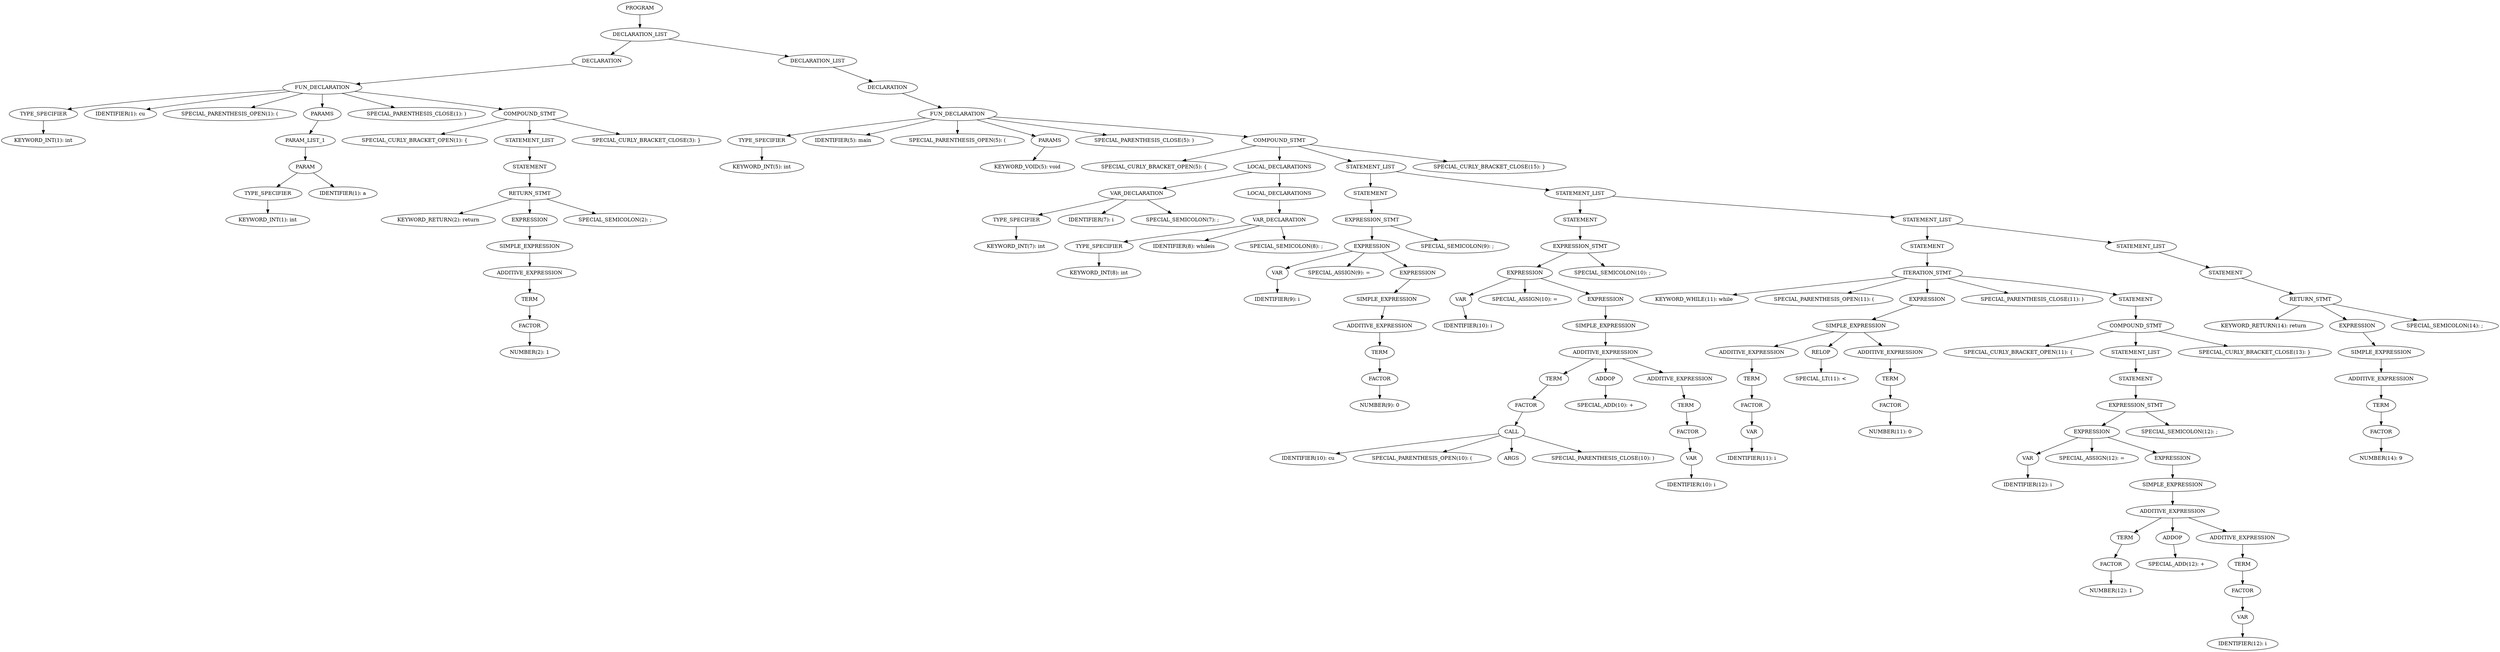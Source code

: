 digraph {
	109098485378 [label="PROGRAM"];
	109098485384 [label="DECLARATION_LIST"];
	109098485390 [label="DECLARATION"];
	109098485417 [label="FUN_DECLARATION"];
	109098485426 [label="TYPE_SPECIFIER"];
	109098485432 [label="KEYWORD_INT(1): int"];
	109098485432 [label="KEYWORD_INT(1): int"];
	109098485426 [label="TYPE_SPECIFIER"];
	109098485375 [label="IDENTIFIER(1): cu"];
	109098485375 [label="IDENTIFIER(1): cu"];
	109098485435 [label="SPECIAL_PARENTHESIS_OPEN(1): ("];
	109098485435 [label="SPECIAL_PARENTHESIS_OPEN(1): ("];
	109098485444 [label="PARAMS"];
	109098485453 [label="PARAM_LIST_1"];
	109098485459 [label="PARAM"];
	109098485465 [label="TYPE_SPECIFIER"];
	109098485471 [label="KEYWORD_INT(1): int"];
	109098485471 [label="KEYWORD_INT(1): int"];
	109098485465 [label="TYPE_SPECIFIER"];
	109098485474 [label="IDENTIFIER(1): a"];
	109098485474 [label="IDENTIFIER(1): a"];
	109098485459 [label="PARAM"];
	109098485453 [label="PARAM_LIST_1"];
	109098485444 [label="PARAMS"];
	109098485480 [label="SPECIAL_PARENTHESIS_CLOSE(1): )"];
	109098485480 [label="SPECIAL_PARENTHESIS_CLOSE(1): )"];
	109098485486 [label="COMPOUND_STMT"];
	109098485495 [label="SPECIAL_CURLY_BRACKET_OPEN(1): {"];
	109098485495 [label="SPECIAL_CURLY_BRACKET_OPEN(1): {"];
	109098485498 [label="STATEMENT_LIST"];
	109098478583 [label="STATEMENT"];
	109098485402 [label="RETURN_STMT"];
	109098485408 [label="KEYWORD_RETURN(2): return"];
	109098485408 [label="KEYWORD_RETURN(2): return"];
	109098485414 [label="EXPRESSION"];
	109098485411 [label="SIMPLE_EXPRESSION"];
	109098486279 [label="ADDITIVE_EXPRESSION"];
	109098486285 [label="TERM"];
	109098486291 [label="FACTOR"];
	109098486297 [label="NUMBER(2): 1"];
	109098486297 [label="NUMBER(2): 1"];
	109098486291 [label="FACTOR"];
	109098486285 [label="TERM"];
	109098486279 [label="ADDITIVE_EXPRESSION"];
	109098485411 [label="SIMPLE_EXPRESSION"];
	109098485414 [label="EXPRESSION"];
	109098486300 [label="SPECIAL_SEMICOLON(2): ;"];
	109098486300 [label="SPECIAL_SEMICOLON(2): ;"];
	109098485402 [label="RETURN_STMT"];
	109098478583 [label="STATEMENT"];
	109098485498 [label="STATEMENT_LIST"];
	109098486306 [label="SPECIAL_CURLY_BRACKET_CLOSE(3): }"];
	109098486306 [label="SPECIAL_CURLY_BRACKET_CLOSE(3): }"];
	109098485486 [label="COMPOUND_STMT"];
	109098485417 [label="FUN_DECLARATION"];
	109098485390 [label="DECLARATION"];
	109098486312 [label="DECLARATION_LIST"];
	109098486321 [label="DECLARATION"];
	109098486348 [label="FUN_DECLARATION"];
	109098486357 [label="TYPE_SPECIFIER"];
	109098486363 [label="KEYWORD_INT(5): int"];
	109098486363 [label="KEYWORD_INT(5): int"];
	109098486357 [label="TYPE_SPECIFIER"];
	109098486366 [label="IDENTIFIER(5): main"];
	109098486366 [label="IDENTIFIER(5): main"];
	109098486372 [label="SPECIAL_PARENTHESIS_OPEN(5): ("];
	109098486372 [label="SPECIAL_PARENTHESIS_OPEN(5): ("];
	109098486378 [label="PARAMS"];
	109098486408 [label="KEYWORD_VOID(5): void"];
	109098486408 [label="KEYWORD_VOID(5): void"];
	109098486378 [label="PARAMS"];
	109098486414 [label="SPECIAL_PARENTHESIS_CLOSE(5): )"];
	109098486414 [label="SPECIAL_PARENTHESIS_CLOSE(5): )"];
	109098486420 [label="COMPOUND_STMT"];
	109098486429 [label="SPECIAL_CURLY_BRACKET_OPEN(5): {"];
	109098486429 [label="SPECIAL_CURLY_BRACKET_OPEN(5): {"];
	109098486432 [label="LOCAL_DECLARATIONS"];
	109098486441 [label="VAR_DECLARATION"];
	109098486447 [label="TYPE_SPECIFIER"];
	109098486453 [label="KEYWORD_INT(7): int"];
	109098486453 [label="KEYWORD_INT(7): int"];
	109098486447 [label="TYPE_SPECIFIER"];
	109098486456 [label="IDENTIFIER(7): i"];
	109098486456 [label="IDENTIFIER(7): i"];
	109098486462 [label="SPECIAL_SEMICOLON(7): ;"];
	109098486462 [label="SPECIAL_SEMICOLON(7): ;"];
	109098486441 [label="VAR_DECLARATION"];
	109098486468 [label="LOCAL_DECLARATIONS"];
	109098486477 [label="VAR_DECLARATION"];
	109098486483 [label="TYPE_SPECIFIER"];
	109098486489 [label="KEYWORD_INT(8): int"];
	109098486489 [label="KEYWORD_INT(8): int"];
	109098486483 [label="TYPE_SPECIFIER"];
	109098486492 [label="IDENTIFIER(8): whileis"];
	109098486492 [label="IDENTIFIER(8): whileis"];
	109098486498 [label="SPECIAL_SEMICOLON(8): ;"];
	109098486498 [label="SPECIAL_SEMICOLON(8): ;"];
	109098486477 [label="VAR_DECLARATION"];
	109098486468 [label="LOCAL_DECLARATIONS"];
	109098486432 [label="LOCAL_DECLARATIONS"];
	109098486504 [label="STATEMENT_LIST"];
	109098486513 [label="STATEMENT"];
	109098486519 [label="EXPRESSION_STMT"];
	109098486525 [label="EXPRESSION"];
	109098488327 [label="VAR"];
	109098488333 [label="IDENTIFIER(9): i"];
	109098488333 [label="IDENTIFIER(9): i"];
	109098488327 [label="VAR"];
	109098488336 [label="SPECIAL_ASSIGN(9): ="];
	109098488336 [label="SPECIAL_ASSIGN(9): ="];
	109098488342 [label="EXPRESSION"];
	109098488351 [label="SIMPLE_EXPRESSION"];
	109098488357 [label="ADDITIVE_EXPRESSION"];
	109098488363 [label="TERM"];
	109098488369 [label="FACTOR"];
	109098488375 [label="NUMBER(9): 0"];
	109098488375 [label="NUMBER(9): 0"];
	109098488369 [label="FACTOR"];
	109098488363 [label="TERM"];
	109098488357 [label="ADDITIVE_EXPRESSION"];
	109098488351 [label="SIMPLE_EXPRESSION"];
	109098488342 [label="EXPRESSION"];
	109098486525 [label="EXPRESSION"];
	109098488378 [label="SPECIAL_SEMICOLON(9): ;"];
	109098488378 [label="SPECIAL_SEMICOLON(9): ;"];
	109098486519 [label="EXPRESSION_STMT"];
	109098486513 [label="STATEMENT"];
	109098488384 [label="STATEMENT_LIST"];
	109098488393 [label="STATEMENT"];
	109098488399 [label="EXPRESSION_STMT"];
	109098488405 [label="EXPRESSION"];
	109098488411 [label="VAR"];
	109098488417 [label="IDENTIFIER(10): i"];
	109098488417 [label="IDENTIFIER(10): i"];
	109098488411 [label="VAR"];
	109098488420 [label="SPECIAL_ASSIGN(10): ="];
	109098488420 [label="SPECIAL_ASSIGN(10): ="];
	109098488426 [label="EXPRESSION"];
	109098488444 [label="SIMPLE_EXPRESSION"];
	109098488453 [label="ADDITIVE_EXPRESSION"];
	109098488459 [label="TERM"];
	109098488465 [label="FACTOR"];
	109098488471 [label="CALL"];
	109098488477 [label="IDENTIFIER(10): cu"];
	109098488477 [label="IDENTIFIER(10): cu"];
	109098488480 [label="SPECIAL_PARENTHESIS_OPEN(10): ("];
	109098488480 [label="SPECIAL_PARENTHESIS_OPEN(10): ("];
	109098488486 [label="ARGS"];
	109098488486 [label="ARGS"];
	109098488495 [label="SPECIAL_PARENTHESIS_CLOSE(10): )"];
	109098488495 [label="SPECIAL_PARENTHESIS_CLOSE(10): )"];
	109098488471 [label="CALL"];
	109098488465 [label="FACTOR"];
	109098488459 [label="TERM"];
	109098488498 [label="ADDOP"];
	109098488507 [label="SPECIAL_ADD(10): +"];
	109098488507 [label="SPECIAL_ADD(10): +"];
	109098488498 [label="ADDOP"];
	109098488510 [label="ADDITIVE_EXPRESSION"];
	109098488519 [label="TERM"];
	109098488525 [label="FACTOR"];
	109098488540 [label="VAR"];
	109098488549 [label="IDENTIFIER(10): i"];
	109098488549 [label="IDENTIFIER(10): i"];
	109098488540 [label="VAR"];
	109098488525 [label="FACTOR"];
	109098488519 [label="TERM"];
	109098488510 [label="ADDITIVE_EXPRESSION"];
	109098488453 [label="ADDITIVE_EXPRESSION"];
	109098488444 [label="SIMPLE_EXPRESSION"];
	109098488426 [label="EXPRESSION"];
	109098488405 [label="EXPRESSION"];
	109098488552 [label="SPECIAL_SEMICOLON(10): ;"];
	109098488552 [label="SPECIAL_SEMICOLON(10): ;"];
	109098488399 [label="EXPRESSION_STMT"];
	109098488393 [label="STATEMENT"];
	109098488558 [label="STATEMENT_LIST"];
	109098488567 [label="STATEMENT"];
	109098488573 [label="ITERATION_STMT"];
	109098489095 [label="KEYWORD_WHILE(11): while"];
	109098489095 [label="KEYWORD_WHILE(11): while"];
	109098489098 [label="SPECIAL_PARENTHESIS_OPEN(11): ("];
	109098489098 [label="SPECIAL_PARENTHESIS_OPEN(11): ("];
	109098489104 [label="EXPRESSION"];
	109098489122 [label="SIMPLE_EXPRESSION"];
	109098489131 [label="ADDITIVE_EXPRESSION"];
	109098489137 [label="TERM"];
	109098489143 [label="FACTOR"];
	109098489158 [label="VAR"];
	109098489167 [label="IDENTIFIER(11): i"];
	109098489167 [label="IDENTIFIER(11): i"];
	109098489158 [label="VAR"];
	109098489143 [label="FACTOR"];
	109098489137 [label="TERM"];
	109098489131 [label="ADDITIVE_EXPRESSION"];
	109098489170 [label="RELOP"];
	109098489179 [label="SPECIAL_LT(11): <"];
	109098489179 [label="SPECIAL_LT(11): <"];
	109098489170 [label="RELOP"];
	109098489182 [label="ADDITIVE_EXPRESSION"];
	109098489191 [label="TERM"];
	109098489197 [label="FACTOR"];
	109098489203 [label="NUMBER(11): 0"];
	109098489203 [label="NUMBER(11): 0"];
	109098489197 [label="FACTOR"];
	109098489191 [label="TERM"];
	109098489182 [label="ADDITIVE_EXPRESSION"];
	109098489122 [label="SIMPLE_EXPRESSION"];
	109098489104 [label="EXPRESSION"];
	109098489206 [label="SPECIAL_PARENTHESIS_CLOSE(11): )"];
	109098489206 [label="SPECIAL_PARENTHESIS_CLOSE(11): )"];
	109098489212 [label="STATEMENT"];
	109098489221 [label="COMPOUND_STMT"];
	109098489227 [label="SPECIAL_CURLY_BRACKET_OPEN(11): {"];
	109098489227 [label="SPECIAL_CURLY_BRACKET_OPEN(11): {"];
	109098489230 [label="STATEMENT_LIST"];
	109098489239 [label="STATEMENT"];
	109098489245 [label="EXPRESSION_STMT"];
	109098489251 [label="EXPRESSION"];
	109098489257 [label="VAR"];
	109098489263 [label="IDENTIFIER(12): i"];
	109098489263 [label="IDENTIFIER(12): i"];
	109098489257 [label="VAR"];
	109098489266 [label="SPECIAL_ASSIGN(12): ="];
	109098489266 [label="SPECIAL_ASSIGN(12): ="];
	109098489272 [label="EXPRESSION"];
	109098489281 [label="SIMPLE_EXPRESSION"];
	109098489287 [label="ADDITIVE_EXPRESSION"];
	109098489293 [label="TERM"];
	109098489299 [label="FACTOR"];
	109098489305 [label="NUMBER(12): 1"];
	109098489305 [label="NUMBER(12): 1"];
	109098489299 [label="FACTOR"];
	109098489293 [label="TERM"];
	109098489308 [label="ADDOP"];
	109098489317 [label="SPECIAL_ADD(12): +"];
	109098489317 [label="SPECIAL_ADD(12): +"];
	109098489308 [label="ADDOP"];
	109098489320 [label="ADDITIVE_EXPRESSION"];
	109098489329 [label="TERM"];
	109098489335 [label="FACTOR"];
	109098490122 [label="VAR"];
	109098490131 [label="IDENTIFIER(12): i"];
	109098490131 [label="IDENTIFIER(12): i"];
	109098490122 [label="VAR"];
	109098489335 [label="FACTOR"];
	109098489329 [label="TERM"];
	109098489320 [label="ADDITIVE_EXPRESSION"];
	109098489287 [label="ADDITIVE_EXPRESSION"];
	109098489281 [label="SIMPLE_EXPRESSION"];
	109098489272 [label="EXPRESSION"];
	109098489251 [label="EXPRESSION"];
	109098490134 [label="SPECIAL_SEMICOLON(12): ;"];
	109098490134 [label="SPECIAL_SEMICOLON(12): ;"];
	109098489245 [label="EXPRESSION_STMT"];
	109098489239 [label="STATEMENT"];
	109098489230 [label="STATEMENT_LIST"];
	109098490140 [label="SPECIAL_CURLY_BRACKET_CLOSE(13): }"];
	109098490140 [label="SPECIAL_CURLY_BRACKET_CLOSE(13): }"];
	109098489221 [label="COMPOUND_STMT"];
	109098489212 [label="STATEMENT"];
	109098488573 [label="ITERATION_STMT"];
	109098488567 [label="STATEMENT"];
	109098490146 [label="STATEMENT_LIST"];
	109098490155 [label="STATEMENT"];
	109098490161 [label="RETURN_STMT"];
	109098490167 [label="KEYWORD_RETURN(14): return"];
	109098490167 [label="KEYWORD_RETURN(14): return"];
	109098490170 [label="EXPRESSION"];
	109098490179 [label="SIMPLE_EXPRESSION"];
	109098490185 [label="ADDITIVE_EXPRESSION"];
	109098490191 [label="TERM"];
	109098490197 [label="FACTOR"];
	109098490203 [label="NUMBER(14): 9"];
	109098490203 [label="NUMBER(14): 9"];
	109098490197 [label="FACTOR"];
	109098490191 [label="TERM"];
	109098490185 [label="ADDITIVE_EXPRESSION"];
	109098490179 [label="SIMPLE_EXPRESSION"];
	109098490170 [label="EXPRESSION"];
	109098490206 [label="SPECIAL_SEMICOLON(14): ;"];
	109098490206 [label="SPECIAL_SEMICOLON(14): ;"];
	109098490161 [label="RETURN_STMT"];
	109098490155 [label="STATEMENT"];
	109098490146 [label="STATEMENT_LIST"];
	109098488558 [label="STATEMENT_LIST"];
	109098488384 [label="STATEMENT_LIST"];
	109098486504 [label="STATEMENT_LIST"];
	109098490212 [label="SPECIAL_CURLY_BRACKET_CLOSE(15): }"];
	109098490212 [label="SPECIAL_CURLY_BRACKET_CLOSE(15): }"];
	109098486420 [label="COMPOUND_STMT"];
	109098486348 [label="FUN_DECLARATION"];
	109098486321 [label="DECLARATION"];
	109098486312 [label="DECLARATION_LIST"];
	109098485384 [label="DECLARATION_LIST"];
109098485426 -> 109098485432;
109098485417 -> 109098485426;
109098485417 -> 109098485375;
109098485417 -> 109098485435;
109098485465 -> 109098485471;
109098485459 -> 109098485465;
109098485459 -> 109098485474;
109098485453 -> 109098485459;
109098485444 -> 109098485453;
109098485417 -> 109098485444;
109098485417 -> 109098485480;
109098485486 -> 109098485495;
109098485402 -> 109098485408;
109098486291 -> 109098486297;
109098486285 -> 109098486291;
109098486279 -> 109098486285;
109098485411 -> 109098486279;
109098485414 -> 109098485411;
109098485402 -> 109098485414;
109098485402 -> 109098486300;
109098478583 -> 109098485402;
109098485498 -> 109098478583;
109098485486 -> 109098485498;
109098485486 -> 109098486306;
109098485417 -> 109098485486;
109098485390 -> 109098485417;
109098485384 -> 109098485390;
109098486357 -> 109098486363;
109098486348 -> 109098486357;
109098486348 -> 109098486366;
109098486348 -> 109098486372;
109098486378 -> 109098486408;
109098486348 -> 109098486378;
109098486348 -> 109098486414;
109098486420 -> 109098486429;
109098486447 -> 109098486453;
109098486441 -> 109098486447;
109098486441 -> 109098486456;
109098486441 -> 109098486462;
109098486432 -> 109098486441;
109098486483 -> 109098486489;
109098486477 -> 109098486483;
109098486477 -> 109098486492;
109098486477 -> 109098486498;
109098486468 -> 109098486477;
109098486432 -> 109098486468;
109098486420 -> 109098486432;
109098488327 -> 109098488333;
109098486525 -> 109098488327;
109098486525 -> 109098488336;
109098488369 -> 109098488375;
109098488363 -> 109098488369;
109098488357 -> 109098488363;
109098488351 -> 109098488357;
109098488342 -> 109098488351;
109098486525 -> 109098488342;
109098486519 -> 109098486525;
109098486519 -> 109098488378;
109098486513 -> 109098486519;
109098486504 -> 109098486513;
109098488411 -> 109098488417;
109098488405 -> 109098488411;
109098488405 -> 109098488420;
109098488471 -> 109098488477;
109098488471 -> 109098488480;
109098488471 -> 109098488486;
109098488471 -> 109098488495;
109098488465 -> 109098488471;
109098488459 -> 109098488465;
109098488453 -> 109098488459;
109098488498 -> 109098488507;
109098488453 -> 109098488498;
109098488540 -> 109098488549;
109098488525 -> 109098488540;
109098488519 -> 109098488525;
109098488510 -> 109098488519;
109098488453 -> 109098488510;
109098488444 -> 109098488453;
109098488426 -> 109098488444;
109098488405 -> 109098488426;
109098488399 -> 109098488405;
109098488399 -> 109098488552;
109098488393 -> 109098488399;
109098488384 -> 109098488393;
109098488573 -> 109098489095;
109098488573 -> 109098489098;
109098489158 -> 109098489167;
109098489143 -> 109098489158;
109098489137 -> 109098489143;
109098489131 -> 109098489137;
109098489122 -> 109098489131;
109098489170 -> 109098489179;
109098489122 -> 109098489170;
109098489197 -> 109098489203;
109098489191 -> 109098489197;
109098489182 -> 109098489191;
109098489122 -> 109098489182;
109098489104 -> 109098489122;
109098488573 -> 109098489104;
109098488573 -> 109098489206;
109098489221 -> 109098489227;
109098489257 -> 109098489263;
109098489251 -> 109098489257;
109098489251 -> 109098489266;
109098489299 -> 109098489305;
109098489293 -> 109098489299;
109098489287 -> 109098489293;
109098489308 -> 109098489317;
109098489287 -> 109098489308;
109098490122 -> 109098490131;
109098489335 -> 109098490122;
109098489329 -> 109098489335;
109098489320 -> 109098489329;
109098489287 -> 109098489320;
109098489281 -> 109098489287;
109098489272 -> 109098489281;
109098489251 -> 109098489272;
109098489245 -> 109098489251;
109098489245 -> 109098490134;
109098489239 -> 109098489245;
109098489230 -> 109098489239;
109098489221 -> 109098489230;
109098489221 -> 109098490140;
109098489212 -> 109098489221;
109098488573 -> 109098489212;
109098488567 -> 109098488573;
109098488558 -> 109098488567;
109098490161 -> 109098490167;
109098490197 -> 109098490203;
109098490191 -> 109098490197;
109098490185 -> 109098490191;
109098490179 -> 109098490185;
109098490170 -> 109098490179;
109098490161 -> 109098490170;
109098490161 -> 109098490206;
109098490155 -> 109098490161;
109098490146 -> 109098490155;
109098488558 -> 109098490146;
109098488384 -> 109098488558;
109098486504 -> 109098488384;
109098486420 -> 109098486504;
109098486420 -> 109098490212;
109098486348 -> 109098486420;
109098486321 -> 109098486348;
109098486312 -> 109098486321;
109098485384 -> 109098486312;
109098485378 -> 109098485384;
}